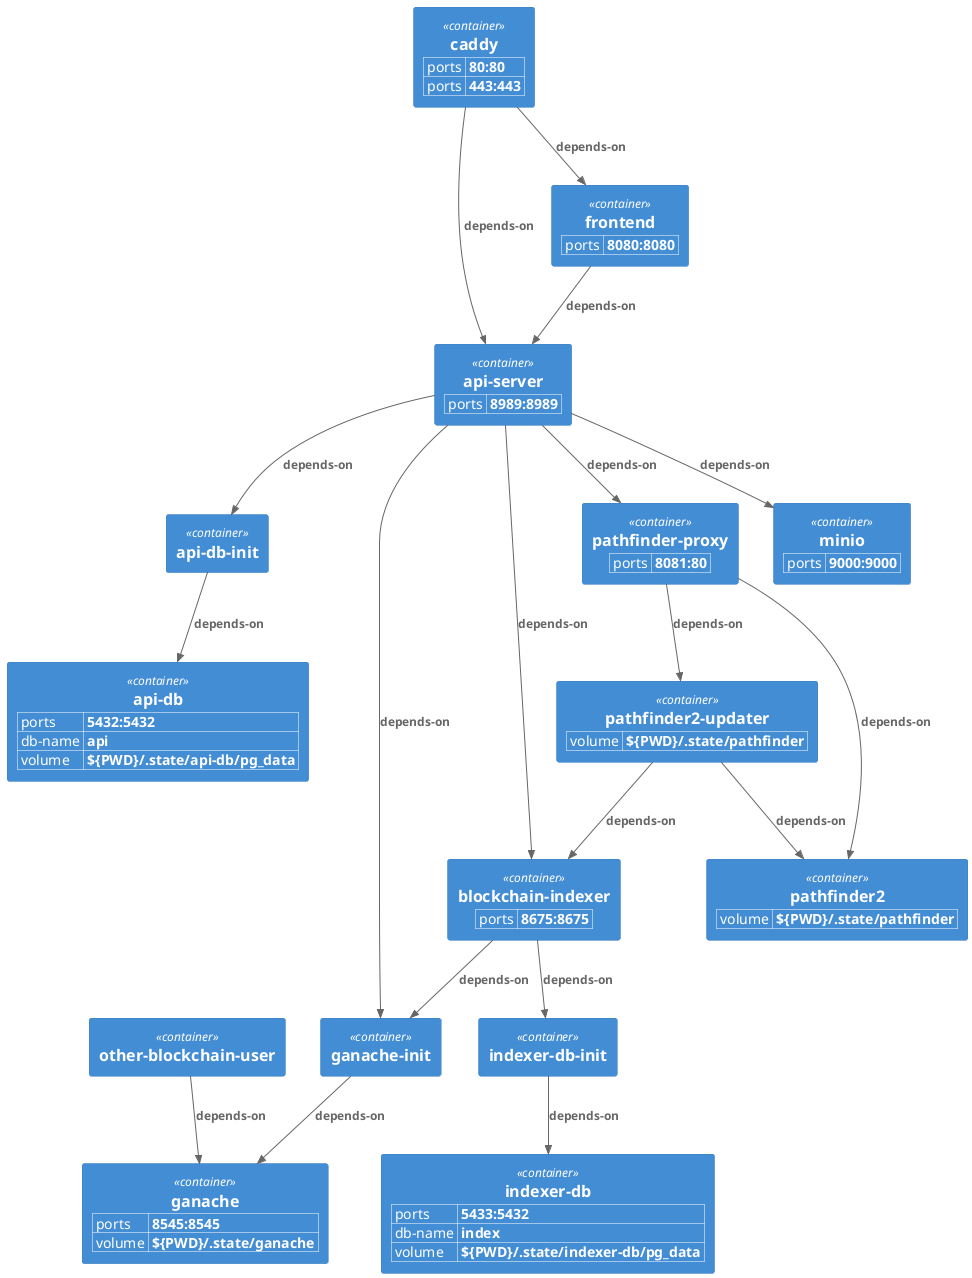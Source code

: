 @startuml
!include <C4/C4_Container>

WithoutPropertyHeader()
AddProperty("ports", "5433:5432")
AddProperty("db-name", "index")
AddProperty("volume", "${PWD}/.state/indexer-db/pg_data")
Container(indexer_db, "indexer-db")

Container(indexer_db_init, "indexer-db-init")
Rel_D(indexer_db_init, indexer_db, "depends-on", "")

WithoutPropertyHeader()
AddProperty("ports", "5432:5432")
AddProperty("db-name", "api")
AddProperty("volume", "${PWD}/.state/api-db/pg_data")
Container(api_db, "api-db")
Container(api_db_init, "api-db-init")
Rel_D(api_db_init, api_db, "depends-on", "")

WithoutPropertyHeader()
AddProperty("ports", "8545:8545")
AddProperty("volume", "${PWD}/.state/ganache")
Container(ganache, "ganache")

Container(ganache_init, "ganache-init")
Rel_D(ganache_init, ganache, "depends-on", "")

Container(other_blockchain_user, "other-blockchain-user")
Rel_D(other_blockchain_user, ganache, "depends-on", "")

WithoutPropertyHeader()
AddProperty("ports", "8675:8675")
Container(blockchain_indexer, "blockchain-indexer")
Rel_D(blockchain_indexer, ganache_init, "depends-on", "")
Rel_D(blockchain_indexer, indexer_db_init, "depends-on", "")

WithoutPropertyHeader()
AddProperty("volume", "${PWD}/.state/pathfinder")
Container(pathfinder2, "pathfinder2")

WithoutPropertyHeader()
AddProperty("volume", "${PWD}/.state/pathfinder")
Container(pathfinder2_updater, "pathfinder2-updater")
Rel_D(pathfinder2_updater, pathfinder2, "depends-on", "")
Rel_D(pathfinder2_updater, blockchain_indexer, "depends-on", "")

WithoutPropertyHeader()
AddProperty("ports", "8081:80")
Container(pathfinder_proxy, "pathfinder-proxy")
Rel_D(pathfinder_proxy, pathfinder2, "depends-on", "")
Rel_D(pathfinder_proxy, pathfinder2_updater, "depends-on", "")

WithoutPropertyHeader()
AddProperty("ports", "8989:8989")
Container(api_server, "api-server")
Rel_D(api_server, api_db_init, "depends-on", "")
Rel_D(api_server, ganache_init, "depends-on", "")
Rel_D(api_server, blockchain_indexer, "depends-on", "")
Rel_D(api_server, pathfinder_proxy, "depends-on", "")

WithoutPropertyHeader()
AddProperty("ports", "9000:9000")
Container(minio, "minio")
Rel_D(api_server, minio, "depends-on", "")

WithoutPropertyHeader()
AddProperty("ports", "8080:8080")
Container(frontend, "frontend")
Rel_D(frontend, api_server, "depends-on", "")

WithoutPropertyHeader()
AddProperty("ports", "80:80")
AddProperty("ports", "443:443")
Container(caddy, "caddy")
Rel_D(caddy, frontend, "depends-on", "")
Rel_D(caddy, api_server, "depends-on", "")

@enduml